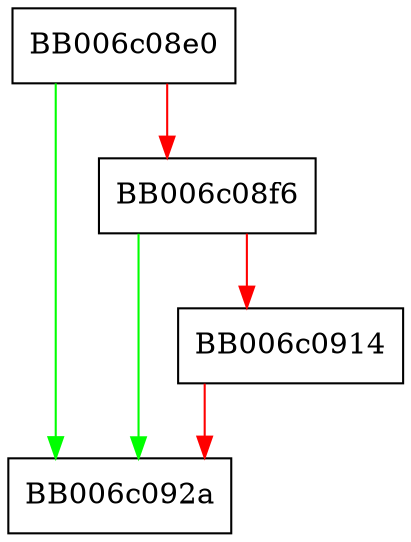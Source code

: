 digraph ecdh_newctx {
  node [shape="box"];
  graph [splines=ortho];
  BB006c08e0 -> BB006c092a [color="green"];
  BB006c08e0 -> BB006c08f6 [color="red"];
  BB006c08f6 -> BB006c092a [color="green"];
  BB006c08f6 -> BB006c0914 [color="red"];
  BB006c0914 -> BB006c092a [color="red"];
}